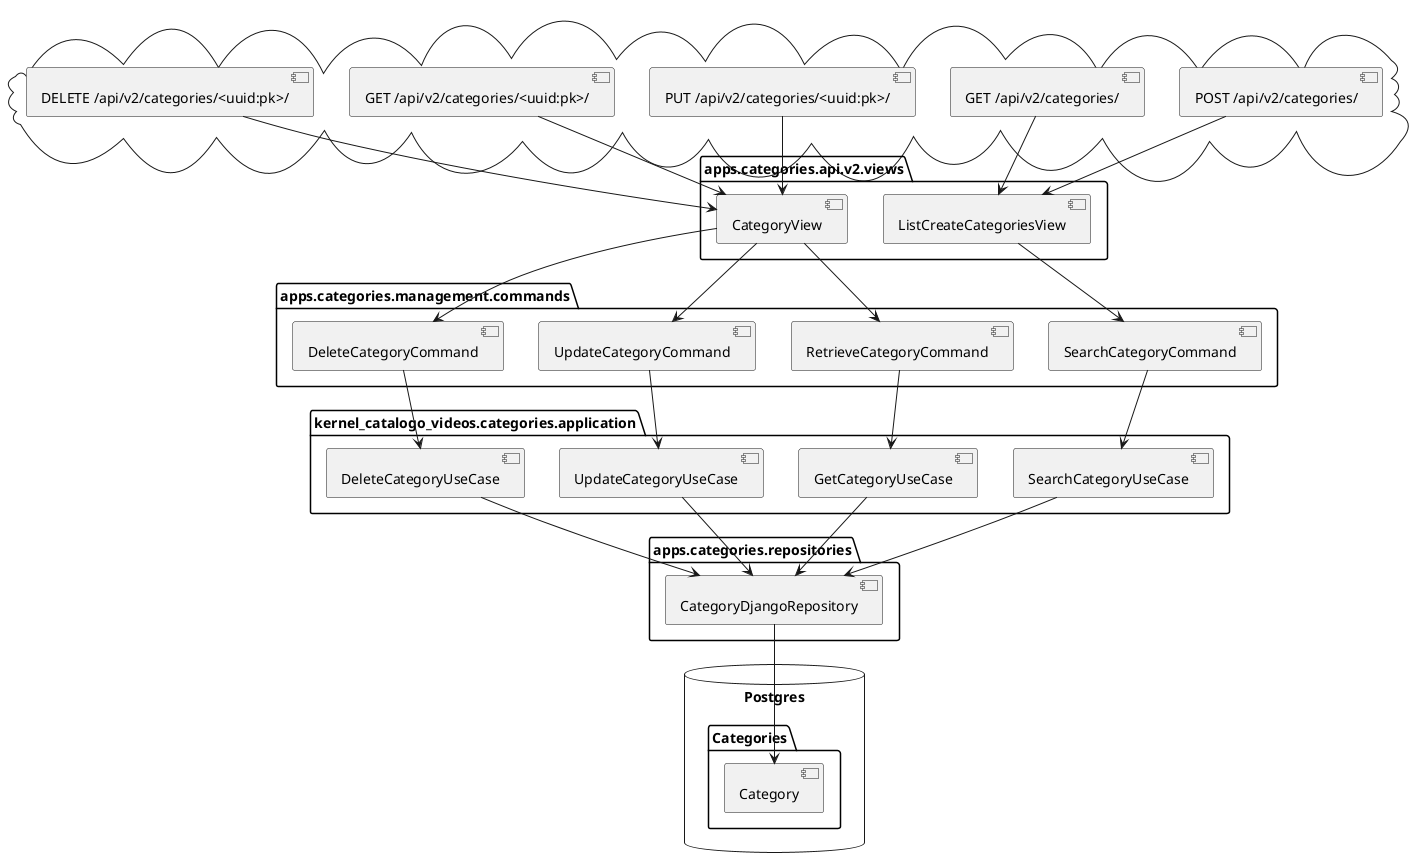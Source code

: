 @startuml


cloud {
  [POST /api/v2/categories/]
  [GET /api/v2/categories/]
  [PUT /api/v2/categories/<uuid:pk>/]
  [GET /api/v2/categories/<uuid:pk>/]
  [DELETE /api/v2/categories/<uuid:pk>/]
}


package "apps.categories.api.v2.views" {
  [CategoryView]
  [ListCreateCategoriesView]
}

package "apps.categories.management.commands" {
  [SearchCategoryCommand]
  [RetrieveCategoryCommand]
  [UpdateCategoryCommand]
  [DeleteCategoryCommand]
}

package "kernel_catalogo_videos.categories.application" {
  [SearchCategoryUseCase]
  [GetCategoryUseCase]
  [UpdateCategoryUseCase]
  [DeleteCategoryUseCase]
}

package "apps.categories.repositories" {
  [CategoryDjangoRepository]
}


database "Postgres" {
  folder "Categories" {
    [Category]
  }
}


[PUT /api/v2/categories/<uuid:pk>/] --> [CategoryView]
[GET /api/v2/categories/<uuid:pk>/] --> [CategoryView]
[DELETE /api/v2/categories/<uuid:pk>/] --> [CategoryView]

[POST /api/v2/categories/] --> [ListCreateCategoriesView]
[GET /api/v2/categories/] --> [ListCreateCategoriesView]


[ListCreateCategoriesView] --> [SearchCategoryCommand]


[CategoryView] --> [RetrieveCategoryCommand]
[CategoryView] --> [UpdateCategoryCommand]
[CategoryView] --> [DeleteCategoryCommand]

[SearchCategoryCommand] --> [SearchCategoryUseCase]
[SearchCategoryUseCase] --> [CategoryDjangoRepository]

[RetrieveCategoryCommand] --> [GetCategoryUseCase]
[GetCategoryUseCase] --> [CategoryDjangoRepository]

[UpdateCategoryCommand] --> [UpdateCategoryUseCase]
[UpdateCategoryUseCase] --> [CategoryDjangoRepository]

[DeleteCategoryCommand] --> [DeleteCategoryUseCase]
[DeleteCategoryUseCase] --> [CategoryDjangoRepository]


[CategoryDjangoRepository] --> [Category]

@enduml
